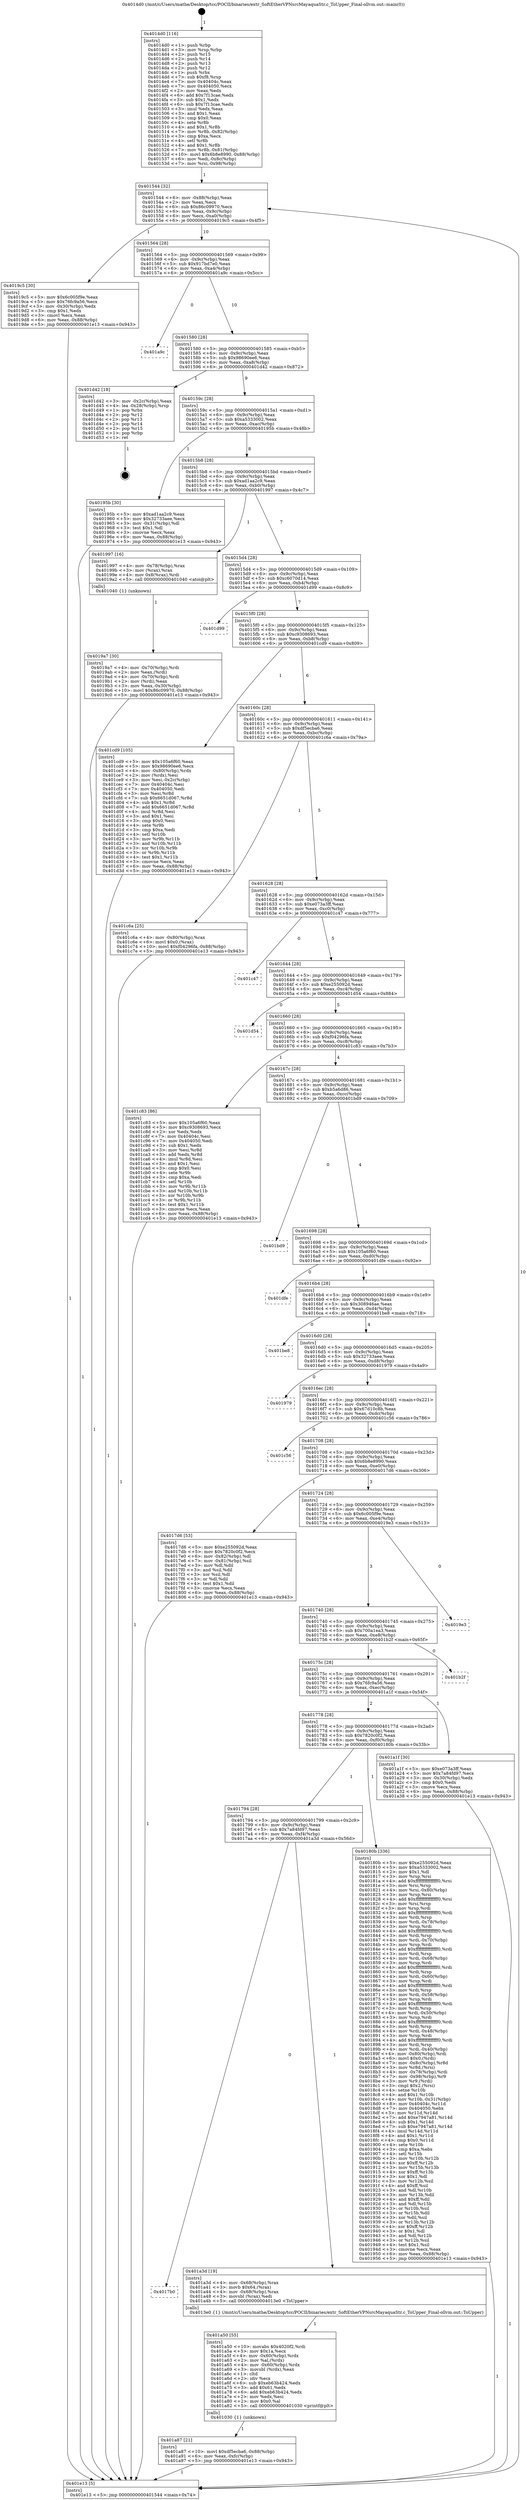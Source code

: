 digraph "0x4014d0" {
  label = "0x4014d0 (/mnt/c/Users/mathe/Desktop/tcc/POCII/binaries/extr_SoftEtherVPNsrcMayaquaStr.c_ToUpper_Final-ollvm.out::main(0))"
  labelloc = "t"
  node[shape=record]

  Entry [label="",width=0.3,height=0.3,shape=circle,fillcolor=black,style=filled]
  "0x401544" [label="{
     0x401544 [32]\l
     | [instrs]\l
     &nbsp;&nbsp;0x401544 \<+6\>: mov -0x88(%rbp),%eax\l
     &nbsp;&nbsp;0x40154a \<+2\>: mov %eax,%ecx\l
     &nbsp;&nbsp;0x40154c \<+6\>: sub $0x86c09970,%ecx\l
     &nbsp;&nbsp;0x401552 \<+6\>: mov %eax,-0x9c(%rbp)\l
     &nbsp;&nbsp;0x401558 \<+6\>: mov %ecx,-0xa0(%rbp)\l
     &nbsp;&nbsp;0x40155e \<+6\>: je 00000000004019c5 \<main+0x4f5\>\l
  }"]
  "0x4019c5" [label="{
     0x4019c5 [30]\l
     | [instrs]\l
     &nbsp;&nbsp;0x4019c5 \<+5\>: mov $0x6c005f9e,%eax\l
     &nbsp;&nbsp;0x4019ca \<+5\>: mov $0x76fc9a56,%ecx\l
     &nbsp;&nbsp;0x4019cf \<+3\>: mov -0x30(%rbp),%edx\l
     &nbsp;&nbsp;0x4019d2 \<+3\>: cmp $0x1,%edx\l
     &nbsp;&nbsp;0x4019d5 \<+3\>: cmovl %ecx,%eax\l
     &nbsp;&nbsp;0x4019d8 \<+6\>: mov %eax,-0x88(%rbp)\l
     &nbsp;&nbsp;0x4019de \<+5\>: jmp 0000000000401e13 \<main+0x943\>\l
  }"]
  "0x401564" [label="{
     0x401564 [28]\l
     | [instrs]\l
     &nbsp;&nbsp;0x401564 \<+5\>: jmp 0000000000401569 \<main+0x99\>\l
     &nbsp;&nbsp;0x401569 \<+6\>: mov -0x9c(%rbp),%eax\l
     &nbsp;&nbsp;0x40156f \<+5\>: sub $0x917bd7e0,%eax\l
     &nbsp;&nbsp;0x401574 \<+6\>: mov %eax,-0xa4(%rbp)\l
     &nbsp;&nbsp;0x40157a \<+6\>: je 0000000000401a9c \<main+0x5cc\>\l
  }"]
  Exit [label="",width=0.3,height=0.3,shape=circle,fillcolor=black,style=filled,peripheries=2]
  "0x401a9c" [label="{
     0x401a9c\l
  }", style=dashed]
  "0x401580" [label="{
     0x401580 [28]\l
     | [instrs]\l
     &nbsp;&nbsp;0x401580 \<+5\>: jmp 0000000000401585 \<main+0xb5\>\l
     &nbsp;&nbsp;0x401585 \<+6\>: mov -0x9c(%rbp),%eax\l
     &nbsp;&nbsp;0x40158b \<+5\>: sub $0x98690ee6,%eax\l
     &nbsp;&nbsp;0x401590 \<+6\>: mov %eax,-0xa8(%rbp)\l
     &nbsp;&nbsp;0x401596 \<+6\>: je 0000000000401d42 \<main+0x872\>\l
  }"]
  "0x401a87" [label="{
     0x401a87 [21]\l
     | [instrs]\l
     &nbsp;&nbsp;0x401a87 \<+10\>: movl $0xdf5ecba6,-0x88(%rbp)\l
     &nbsp;&nbsp;0x401a91 \<+6\>: mov %eax,-0xfc(%rbp)\l
     &nbsp;&nbsp;0x401a97 \<+5\>: jmp 0000000000401e13 \<main+0x943\>\l
  }"]
  "0x401d42" [label="{
     0x401d42 [18]\l
     | [instrs]\l
     &nbsp;&nbsp;0x401d42 \<+3\>: mov -0x2c(%rbp),%eax\l
     &nbsp;&nbsp;0x401d45 \<+4\>: lea -0x28(%rbp),%rsp\l
     &nbsp;&nbsp;0x401d49 \<+1\>: pop %rbx\l
     &nbsp;&nbsp;0x401d4a \<+2\>: pop %r12\l
     &nbsp;&nbsp;0x401d4c \<+2\>: pop %r13\l
     &nbsp;&nbsp;0x401d4e \<+2\>: pop %r14\l
     &nbsp;&nbsp;0x401d50 \<+2\>: pop %r15\l
     &nbsp;&nbsp;0x401d52 \<+1\>: pop %rbp\l
     &nbsp;&nbsp;0x401d53 \<+1\>: ret\l
  }"]
  "0x40159c" [label="{
     0x40159c [28]\l
     | [instrs]\l
     &nbsp;&nbsp;0x40159c \<+5\>: jmp 00000000004015a1 \<main+0xd1\>\l
     &nbsp;&nbsp;0x4015a1 \<+6\>: mov -0x9c(%rbp),%eax\l
     &nbsp;&nbsp;0x4015a7 \<+5\>: sub $0xa5333002,%eax\l
     &nbsp;&nbsp;0x4015ac \<+6\>: mov %eax,-0xac(%rbp)\l
     &nbsp;&nbsp;0x4015b2 \<+6\>: je 000000000040195b \<main+0x48b\>\l
  }"]
  "0x401a50" [label="{
     0x401a50 [55]\l
     | [instrs]\l
     &nbsp;&nbsp;0x401a50 \<+10\>: movabs $0x4020f2,%rdi\l
     &nbsp;&nbsp;0x401a5a \<+5\>: mov $0x1a,%ecx\l
     &nbsp;&nbsp;0x401a5f \<+4\>: mov -0x60(%rbp),%rdx\l
     &nbsp;&nbsp;0x401a63 \<+2\>: mov %al,(%rdx)\l
     &nbsp;&nbsp;0x401a65 \<+4\>: mov -0x60(%rbp),%rdx\l
     &nbsp;&nbsp;0x401a69 \<+3\>: movsbl (%rdx),%eax\l
     &nbsp;&nbsp;0x401a6c \<+1\>: cltd\l
     &nbsp;&nbsp;0x401a6d \<+2\>: idiv %ecx\l
     &nbsp;&nbsp;0x401a6f \<+6\>: sub $0xeb63b424,%edx\l
     &nbsp;&nbsp;0x401a75 \<+3\>: add $0x61,%edx\l
     &nbsp;&nbsp;0x401a78 \<+6\>: add $0xeb63b424,%edx\l
     &nbsp;&nbsp;0x401a7e \<+2\>: mov %edx,%esi\l
     &nbsp;&nbsp;0x401a80 \<+2\>: mov $0x0,%al\l
     &nbsp;&nbsp;0x401a82 \<+5\>: call 0000000000401030 \<printf@plt\>\l
     | [calls]\l
     &nbsp;&nbsp;0x401030 \{1\} (unknown)\l
  }"]
  "0x40195b" [label="{
     0x40195b [30]\l
     | [instrs]\l
     &nbsp;&nbsp;0x40195b \<+5\>: mov $0xad1aa2c9,%eax\l
     &nbsp;&nbsp;0x401960 \<+5\>: mov $0x32733aee,%ecx\l
     &nbsp;&nbsp;0x401965 \<+3\>: mov -0x31(%rbp),%dl\l
     &nbsp;&nbsp;0x401968 \<+3\>: test $0x1,%dl\l
     &nbsp;&nbsp;0x40196b \<+3\>: cmovne %ecx,%eax\l
     &nbsp;&nbsp;0x40196e \<+6\>: mov %eax,-0x88(%rbp)\l
     &nbsp;&nbsp;0x401974 \<+5\>: jmp 0000000000401e13 \<main+0x943\>\l
  }"]
  "0x4015b8" [label="{
     0x4015b8 [28]\l
     | [instrs]\l
     &nbsp;&nbsp;0x4015b8 \<+5\>: jmp 00000000004015bd \<main+0xed\>\l
     &nbsp;&nbsp;0x4015bd \<+6\>: mov -0x9c(%rbp),%eax\l
     &nbsp;&nbsp;0x4015c3 \<+5\>: sub $0xad1aa2c9,%eax\l
     &nbsp;&nbsp;0x4015c8 \<+6\>: mov %eax,-0xb0(%rbp)\l
     &nbsp;&nbsp;0x4015ce \<+6\>: je 0000000000401997 \<main+0x4c7\>\l
  }"]
  "0x4017b0" [label="{
     0x4017b0\l
  }", style=dashed]
  "0x401997" [label="{
     0x401997 [16]\l
     | [instrs]\l
     &nbsp;&nbsp;0x401997 \<+4\>: mov -0x78(%rbp),%rax\l
     &nbsp;&nbsp;0x40199b \<+3\>: mov (%rax),%rax\l
     &nbsp;&nbsp;0x40199e \<+4\>: mov 0x8(%rax),%rdi\l
     &nbsp;&nbsp;0x4019a2 \<+5\>: call 0000000000401040 \<atoi@plt\>\l
     | [calls]\l
     &nbsp;&nbsp;0x401040 \{1\} (unknown)\l
  }"]
  "0x4015d4" [label="{
     0x4015d4 [28]\l
     | [instrs]\l
     &nbsp;&nbsp;0x4015d4 \<+5\>: jmp 00000000004015d9 \<main+0x109\>\l
     &nbsp;&nbsp;0x4015d9 \<+6\>: mov -0x9c(%rbp),%eax\l
     &nbsp;&nbsp;0x4015df \<+5\>: sub $0xc6070d14,%eax\l
     &nbsp;&nbsp;0x4015e4 \<+6\>: mov %eax,-0xb4(%rbp)\l
     &nbsp;&nbsp;0x4015ea \<+6\>: je 0000000000401d99 \<main+0x8c9\>\l
  }"]
  "0x401a3d" [label="{
     0x401a3d [19]\l
     | [instrs]\l
     &nbsp;&nbsp;0x401a3d \<+4\>: mov -0x68(%rbp),%rax\l
     &nbsp;&nbsp;0x401a41 \<+3\>: movb $0x64,(%rax)\l
     &nbsp;&nbsp;0x401a44 \<+4\>: mov -0x68(%rbp),%rax\l
     &nbsp;&nbsp;0x401a48 \<+3\>: movsbl (%rax),%edi\l
     &nbsp;&nbsp;0x401a4b \<+5\>: call 00000000004013e0 \<ToUpper\>\l
     | [calls]\l
     &nbsp;&nbsp;0x4013e0 \{1\} (/mnt/c/Users/mathe/Desktop/tcc/POCII/binaries/extr_SoftEtherVPNsrcMayaquaStr.c_ToUpper_Final-ollvm.out::ToUpper)\l
  }"]
  "0x401d99" [label="{
     0x401d99\l
  }", style=dashed]
  "0x4015f0" [label="{
     0x4015f0 [28]\l
     | [instrs]\l
     &nbsp;&nbsp;0x4015f0 \<+5\>: jmp 00000000004015f5 \<main+0x125\>\l
     &nbsp;&nbsp;0x4015f5 \<+6\>: mov -0x9c(%rbp),%eax\l
     &nbsp;&nbsp;0x4015fb \<+5\>: sub $0xc9308693,%eax\l
     &nbsp;&nbsp;0x401600 \<+6\>: mov %eax,-0xb8(%rbp)\l
     &nbsp;&nbsp;0x401606 \<+6\>: je 0000000000401cd9 \<main+0x809\>\l
  }"]
  "0x4019a7" [label="{
     0x4019a7 [30]\l
     | [instrs]\l
     &nbsp;&nbsp;0x4019a7 \<+4\>: mov -0x70(%rbp),%rdi\l
     &nbsp;&nbsp;0x4019ab \<+2\>: mov %eax,(%rdi)\l
     &nbsp;&nbsp;0x4019ad \<+4\>: mov -0x70(%rbp),%rdi\l
     &nbsp;&nbsp;0x4019b1 \<+2\>: mov (%rdi),%eax\l
     &nbsp;&nbsp;0x4019b3 \<+3\>: mov %eax,-0x30(%rbp)\l
     &nbsp;&nbsp;0x4019b6 \<+10\>: movl $0x86c09970,-0x88(%rbp)\l
     &nbsp;&nbsp;0x4019c0 \<+5\>: jmp 0000000000401e13 \<main+0x943\>\l
  }"]
  "0x401cd9" [label="{
     0x401cd9 [105]\l
     | [instrs]\l
     &nbsp;&nbsp;0x401cd9 \<+5\>: mov $0x105a6f60,%eax\l
     &nbsp;&nbsp;0x401cde \<+5\>: mov $0x98690ee6,%ecx\l
     &nbsp;&nbsp;0x401ce3 \<+4\>: mov -0x80(%rbp),%rdx\l
     &nbsp;&nbsp;0x401ce7 \<+2\>: mov (%rdx),%esi\l
     &nbsp;&nbsp;0x401ce9 \<+3\>: mov %esi,-0x2c(%rbp)\l
     &nbsp;&nbsp;0x401cec \<+7\>: mov 0x40404c,%esi\l
     &nbsp;&nbsp;0x401cf3 \<+7\>: mov 0x404050,%edi\l
     &nbsp;&nbsp;0x401cfa \<+3\>: mov %esi,%r8d\l
     &nbsp;&nbsp;0x401cfd \<+7\>: sub $0x6651d067,%r8d\l
     &nbsp;&nbsp;0x401d04 \<+4\>: sub $0x1,%r8d\l
     &nbsp;&nbsp;0x401d08 \<+7\>: add $0x6651d067,%r8d\l
     &nbsp;&nbsp;0x401d0f \<+4\>: imul %r8d,%esi\l
     &nbsp;&nbsp;0x401d13 \<+3\>: and $0x1,%esi\l
     &nbsp;&nbsp;0x401d16 \<+3\>: cmp $0x0,%esi\l
     &nbsp;&nbsp;0x401d19 \<+4\>: sete %r9b\l
     &nbsp;&nbsp;0x401d1d \<+3\>: cmp $0xa,%edi\l
     &nbsp;&nbsp;0x401d20 \<+4\>: setl %r10b\l
     &nbsp;&nbsp;0x401d24 \<+3\>: mov %r9b,%r11b\l
     &nbsp;&nbsp;0x401d27 \<+3\>: and %r10b,%r11b\l
     &nbsp;&nbsp;0x401d2a \<+3\>: xor %r10b,%r9b\l
     &nbsp;&nbsp;0x401d2d \<+3\>: or %r9b,%r11b\l
     &nbsp;&nbsp;0x401d30 \<+4\>: test $0x1,%r11b\l
     &nbsp;&nbsp;0x401d34 \<+3\>: cmovne %ecx,%eax\l
     &nbsp;&nbsp;0x401d37 \<+6\>: mov %eax,-0x88(%rbp)\l
     &nbsp;&nbsp;0x401d3d \<+5\>: jmp 0000000000401e13 \<main+0x943\>\l
  }"]
  "0x40160c" [label="{
     0x40160c [28]\l
     | [instrs]\l
     &nbsp;&nbsp;0x40160c \<+5\>: jmp 0000000000401611 \<main+0x141\>\l
     &nbsp;&nbsp;0x401611 \<+6\>: mov -0x9c(%rbp),%eax\l
     &nbsp;&nbsp;0x401617 \<+5\>: sub $0xdf5ecba6,%eax\l
     &nbsp;&nbsp;0x40161c \<+6\>: mov %eax,-0xbc(%rbp)\l
     &nbsp;&nbsp;0x401622 \<+6\>: je 0000000000401c6a \<main+0x79a\>\l
  }"]
  "0x401794" [label="{
     0x401794 [28]\l
     | [instrs]\l
     &nbsp;&nbsp;0x401794 \<+5\>: jmp 0000000000401799 \<main+0x2c9\>\l
     &nbsp;&nbsp;0x401799 \<+6\>: mov -0x9c(%rbp),%eax\l
     &nbsp;&nbsp;0x40179f \<+5\>: sub $0x7a84fd97,%eax\l
     &nbsp;&nbsp;0x4017a4 \<+6\>: mov %eax,-0xf4(%rbp)\l
     &nbsp;&nbsp;0x4017aa \<+6\>: je 0000000000401a3d \<main+0x56d\>\l
  }"]
  "0x401c6a" [label="{
     0x401c6a [25]\l
     | [instrs]\l
     &nbsp;&nbsp;0x401c6a \<+4\>: mov -0x80(%rbp),%rax\l
     &nbsp;&nbsp;0x401c6e \<+6\>: movl $0x0,(%rax)\l
     &nbsp;&nbsp;0x401c74 \<+10\>: movl $0xf04296fa,-0x88(%rbp)\l
     &nbsp;&nbsp;0x401c7e \<+5\>: jmp 0000000000401e13 \<main+0x943\>\l
  }"]
  "0x401628" [label="{
     0x401628 [28]\l
     | [instrs]\l
     &nbsp;&nbsp;0x401628 \<+5\>: jmp 000000000040162d \<main+0x15d\>\l
     &nbsp;&nbsp;0x40162d \<+6\>: mov -0x9c(%rbp),%eax\l
     &nbsp;&nbsp;0x401633 \<+5\>: sub $0xe073a3ff,%eax\l
     &nbsp;&nbsp;0x401638 \<+6\>: mov %eax,-0xc0(%rbp)\l
     &nbsp;&nbsp;0x40163e \<+6\>: je 0000000000401c47 \<main+0x777\>\l
  }"]
  "0x40180b" [label="{
     0x40180b [336]\l
     | [instrs]\l
     &nbsp;&nbsp;0x40180b \<+5\>: mov $0xe255092d,%eax\l
     &nbsp;&nbsp;0x401810 \<+5\>: mov $0xa5333002,%ecx\l
     &nbsp;&nbsp;0x401815 \<+2\>: mov $0x1,%dl\l
     &nbsp;&nbsp;0x401817 \<+3\>: mov %rsp,%rsi\l
     &nbsp;&nbsp;0x40181a \<+4\>: add $0xfffffffffffffff0,%rsi\l
     &nbsp;&nbsp;0x40181e \<+3\>: mov %rsi,%rsp\l
     &nbsp;&nbsp;0x401821 \<+4\>: mov %rsi,-0x80(%rbp)\l
     &nbsp;&nbsp;0x401825 \<+3\>: mov %rsp,%rsi\l
     &nbsp;&nbsp;0x401828 \<+4\>: add $0xfffffffffffffff0,%rsi\l
     &nbsp;&nbsp;0x40182c \<+3\>: mov %rsi,%rsp\l
     &nbsp;&nbsp;0x40182f \<+3\>: mov %rsp,%rdi\l
     &nbsp;&nbsp;0x401832 \<+4\>: add $0xfffffffffffffff0,%rdi\l
     &nbsp;&nbsp;0x401836 \<+3\>: mov %rdi,%rsp\l
     &nbsp;&nbsp;0x401839 \<+4\>: mov %rdi,-0x78(%rbp)\l
     &nbsp;&nbsp;0x40183d \<+3\>: mov %rsp,%rdi\l
     &nbsp;&nbsp;0x401840 \<+4\>: add $0xfffffffffffffff0,%rdi\l
     &nbsp;&nbsp;0x401844 \<+3\>: mov %rdi,%rsp\l
     &nbsp;&nbsp;0x401847 \<+4\>: mov %rdi,-0x70(%rbp)\l
     &nbsp;&nbsp;0x40184b \<+3\>: mov %rsp,%rdi\l
     &nbsp;&nbsp;0x40184e \<+4\>: add $0xfffffffffffffff0,%rdi\l
     &nbsp;&nbsp;0x401852 \<+3\>: mov %rdi,%rsp\l
     &nbsp;&nbsp;0x401855 \<+4\>: mov %rdi,-0x68(%rbp)\l
     &nbsp;&nbsp;0x401859 \<+3\>: mov %rsp,%rdi\l
     &nbsp;&nbsp;0x40185c \<+4\>: add $0xfffffffffffffff0,%rdi\l
     &nbsp;&nbsp;0x401860 \<+3\>: mov %rdi,%rsp\l
     &nbsp;&nbsp;0x401863 \<+4\>: mov %rdi,-0x60(%rbp)\l
     &nbsp;&nbsp;0x401867 \<+3\>: mov %rsp,%rdi\l
     &nbsp;&nbsp;0x40186a \<+4\>: add $0xfffffffffffffff0,%rdi\l
     &nbsp;&nbsp;0x40186e \<+3\>: mov %rdi,%rsp\l
     &nbsp;&nbsp;0x401871 \<+4\>: mov %rdi,-0x58(%rbp)\l
     &nbsp;&nbsp;0x401875 \<+3\>: mov %rsp,%rdi\l
     &nbsp;&nbsp;0x401878 \<+4\>: add $0xfffffffffffffff0,%rdi\l
     &nbsp;&nbsp;0x40187c \<+3\>: mov %rdi,%rsp\l
     &nbsp;&nbsp;0x40187f \<+4\>: mov %rdi,-0x50(%rbp)\l
     &nbsp;&nbsp;0x401883 \<+3\>: mov %rsp,%rdi\l
     &nbsp;&nbsp;0x401886 \<+4\>: add $0xfffffffffffffff0,%rdi\l
     &nbsp;&nbsp;0x40188a \<+3\>: mov %rdi,%rsp\l
     &nbsp;&nbsp;0x40188d \<+4\>: mov %rdi,-0x48(%rbp)\l
     &nbsp;&nbsp;0x401891 \<+3\>: mov %rsp,%rdi\l
     &nbsp;&nbsp;0x401894 \<+4\>: add $0xfffffffffffffff0,%rdi\l
     &nbsp;&nbsp;0x401898 \<+3\>: mov %rdi,%rsp\l
     &nbsp;&nbsp;0x40189b \<+4\>: mov %rdi,-0x40(%rbp)\l
     &nbsp;&nbsp;0x40189f \<+4\>: mov -0x80(%rbp),%rdi\l
     &nbsp;&nbsp;0x4018a3 \<+6\>: movl $0x0,(%rdi)\l
     &nbsp;&nbsp;0x4018a9 \<+7\>: mov -0x8c(%rbp),%r8d\l
     &nbsp;&nbsp;0x4018b0 \<+3\>: mov %r8d,(%rsi)\l
     &nbsp;&nbsp;0x4018b3 \<+4\>: mov -0x78(%rbp),%rdi\l
     &nbsp;&nbsp;0x4018b7 \<+7\>: mov -0x98(%rbp),%r9\l
     &nbsp;&nbsp;0x4018be \<+3\>: mov %r9,(%rdi)\l
     &nbsp;&nbsp;0x4018c1 \<+3\>: cmpl $0x2,(%rsi)\l
     &nbsp;&nbsp;0x4018c4 \<+4\>: setne %r10b\l
     &nbsp;&nbsp;0x4018c8 \<+4\>: and $0x1,%r10b\l
     &nbsp;&nbsp;0x4018cc \<+4\>: mov %r10b,-0x31(%rbp)\l
     &nbsp;&nbsp;0x4018d0 \<+8\>: mov 0x40404c,%r11d\l
     &nbsp;&nbsp;0x4018d8 \<+7\>: mov 0x404050,%ebx\l
     &nbsp;&nbsp;0x4018df \<+3\>: mov %r11d,%r14d\l
     &nbsp;&nbsp;0x4018e2 \<+7\>: add $0xe7947a81,%r14d\l
     &nbsp;&nbsp;0x4018e9 \<+4\>: sub $0x1,%r14d\l
     &nbsp;&nbsp;0x4018ed \<+7\>: sub $0xe7947a81,%r14d\l
     &nbsp;&nbsp;0x4018f4 \<+4\>: imul %r14d,%r11d\l
     &nbsp;&nbsp;0x4018f8 \<+4\>: and $0x1,%r11d\l
     &nbsp;&nbsp;0x4018fc \<+4\>: cmp $0x0,%r11d\l
     &nbsp;&nbsp;0x401900 \<+4\>: sete %r10b\l
     &nbsp;&nbsp;0x401904 \<+3\>: cmp $0xa,%ebx\l
     &nbsp;&nbsp;0x401907 \<+4\>: setl %r15b\l
     &nbsp;&nbsp;0x40190b \<+3\>: mov %r10b,%r12b\l
     &nbsp;&nbsp;0x40190e \<+4\>: xor $0xff,%r12b\l
     &nbsp;&nbsp;0x401912 \<+3\>: mov %r15b,%r13b\l
     &nbsp;&nbsp;0x401915 \<+4\>: xor $0xff,%r13b\l
     &nbsp;&nbsp;0x401919 \<+3\>: xor $0x1,%dl\l
     &nbsp;&nbsp;0x40191c \<+3\>: mov %r12b,%sil\l
     &nbsp;&nbsp;0x40191f \<+4\>: and $0xff,%sil\l
     &nbsp;&nbsp;0x401923 \<+3\>: and %dl,%r10b\l
     &nbsp;&nbsp;0x401926 \<+3\>: mov %r13b,%dil\l
     &nbsp;&nbsp;0x401929 \<+4\>: and $0xff,%dil\l
     &nbsp;&nbsp;0x40192d \<+3\>: and %dl,%r15b\l
     &nbsp;&nbsp;0x401930 \<+3\>: or %r10b,%sil\l
     &nbsp;&nbsp;0x401933 \<+3\>: or %r15b,%dil\l
     &nbsp;&nbsp;0x401936 \<+3\>: xor %dil,%sil\l
     &nbsp;&nbsp;0x401939 \<+3\>: or %r13b,%r12b\l
     &nbsp;&nbsp;0x40193c \<+4\>: xor $0xff,%r12b\l
     &nbsp;&nbsp;0x401940 \<+3\>: or $0x1,%dl\l
     &nbsp;&nbsp;0x401943 \<+3\>: and %dl,%r12b\l
     &nbsp;&nbsp;0x401946 \<+3\>: or %r12b,%sil\l
     &nbsp;&nbsp;0x401949 \<+4\>: test $0x1,%sil\l
     &nbsp;&nbsp;0x40194d \<+3\>: cmovne %ecx,%eax\l
     &nbsp;&nbsp;0x401950 \<+6\>: mov %eax,-0x88(%rbp)\l
     &nbsp;&nbsp;0x401956 \<+5\>: jmp 0000000000401e13 \<main+0x943\>\l
  }"]
  "0x401c47" [label="{
     0x401c47\l
  }", style=dashed]
  "0x401644" [label="{
     0x401644 [28]\l
     | [instrs]\l
     &nbsp;&nbsp;0x401644 \<+5\>: jmp 0000000000401649 \<main+0x179\>\l
     &nbsp;&nbsp;0x401649 \<+6\>: mov -0x9c(%rbp),%eax\l
     &nbsp;&nbsp;0x40164f \<+5\>: sub $0xe255092d,%eax\l
     &nbsp;&nbsp;0x401654 \<+6\>: mov %eax,-0xc4(%rbp)\l
     &nbsp;&nbsp;0x40165a \<+6\>: je 0000000000401d54 \<main+0x884\>\l
  }"]
  "0x401778" [label="{
     0x401778 [28]\l
     | [instrs]\l
     &nbsp;&nbsp;0x401778 \<+5\>: jmp 000000000040177d \<main+0x2ad\>\l
     &nbsp;&nbsp;0x40177d \<+6\>: mov -0x9c(%rbp),%eax\l
     &nbsp;&nbsp;0x401783 \<+5\>: sub $0x7820c0f2,%eax\l
     &nbsp;&nbsp;0x401788 \<+6\>: mov %eax,-0xf0(%rbp)\l
     &nbsp;&nbsp;0x40178e \<+6\>: je 000000000040180b \<main+0x33b\>\l
  }"]
  "0x401d54" [label="{
     0x401d54\l
  }", style=dashed]
  "0x401660" [label="{
     0x401660 [28]\l
     | [instrs]\l
     &nbsp;&nbsp;0x401660 \<+5\>: jmp 0000000000401665 \<main+0x195\>\l
     &nbsp;&nbsp;0x401665 \<+6\>: mov -0x9c(%rbp),%eax\l
     &nbsp;&nbsp;0x40166b \<+5\>: sub $0xf04296fa,%eax\l
     &nbsp;&nbsp;0x401670 \<+6\>: mov %eax,-0xc8(%rbp)\l
     &nbsp;&nbsp;0x401676 \<+6\>: je 0000000000401c83 \<main+0x7b3\>\l
  }"]
  "0x401a1f" [label="{
     0x401a1f [30]\l
     | [instrs]\l
     &nbsp;&nbsp;0x401a1f \<+5\>: mov $0xe073a3ff,%eax\l
     &nbsp;&nbsp;0x401a24 \<+5\>: mov $0x7a84fd97,%ecx\l
     &nbsp;&nbsp;0x401a29 \<+3\>: mov -0x30(%rbp),%edx\l
     &nbsp;&nbsp;0x401a2c \<+3\>: cmp $0x0,%edx\l
     &nbsp;&nbsp;0x401a2f \<+3\>: cmove %ecx,%eax\l
     &nbsp;&nbsp;0x401a32 \<+6\>: mov %eax,-0x88(%rbp)\l
     &nbsp;&nbsp;0x401a38 \<+5\>: jmp 0000000000401e13 \<main+0x943\>\l
  }"]
  "0x401c83" [label="{
     0x401c83 [86]\l
     | [instrs]\l
     &nbsp;&nbsp;0x401c83 \<+5\>: mov $0x105a6f60,%eax\l
     &nbsp;&nbsp;0x401c88 \<+5\>: mov $0xc9308693,%ecx\l
     &nbsp;&nbsp;0x401c8d \<+2\>: xor %edx,%edx\l
     &nbsp;&nbsp;0x401c8f \<+7\>: mov 0x40404c,%esi\l
     &nbsp;&nbsp;0x401c96 \<+7\>: mov 0x404050,%edi\l
     &nbsp;&nbsp;0x401c9d \<+3\>: sub $0x1,%edx\l
     &nbsp;&nbsp;0x401ca0 \<+3\>: mov %esi,%r8d\l
     &nbsp;&nbsp;0x401ca3 \<+3\>: add %edx,%r8d\l
     &nbsp;&nbsp;0x401ca6 \<+4\>: imul %r8d,%esi\l
     &nbsp;&nbsp;0x401caa \<+3\>: and $0x1,%esi\l
     &nbsp;&nbsp;0x401cad \<+3\>: cmp $0x0,%esi\l
     &nbsp;&nbsp;0x401cb0 \<+4\>: sete %r9b\l
     &nbsp;&nbsp;0x401cb4 \<+3\>: cmp $0xa,%edi\l
     &nbsp;&nbsp;0x401cb7 \<+4\>: setl %r10b\l
     &nbsp;&nbsp;0x401cbb \<+3\>: mov %r9b,%r11b\l
     &nbsp;&nbsp;0x401cbe \<+3\>: and %r10b,%r11b\l
     &nbsp;&nbsp;0x401cc1 \<+3\>: xor %r10b,%r9b\l
     &nbsp;&nbsp;0x401cc4 \<+3\>: or %r9b,%r11b\l
     &nbsp;&nbsp;0x401cc7 \<+4\>: test $0x1,%r11b\l
     &nbsp;&nbsp;0x401ccb \<+3\>: cmovne %ecx,%eax\l
     &nbsp;&nbsp;0x401cce \<+6\>: mov %eax,-0x88(%rbp)\l
     &nbsp;&nbsp;0x401cd4 \<+5\>: jmp 0000000000401e13 \<main+0x943\>\l
  }"]
  "0x40167c" [label="{
     0x40167c [28]\l
     | [instrs]\l
     &nbsp;&nbsp;0x40167c \<+5\>: jmp 0000000000401681 \<main+0x1b1\>\l
     &nbsp;&nbsp;0x401681 \<+6\>: mov -0x9c(%rbp),%eax\l
     &nbsp;&nbsp;0x401687 \<+5\>: sub $0xb5a6d86,%eax\l
     &nbsp;&nbsp;0x40168c \<+6\>: mov %eax,-0xcc(%rbp)\l
     &nbsp;&nbsp;0x401692 \<+6\>: je 0000000000401bd9 \<main+0x709\>\l
  }"]
  "0x40175c" [label="{
     0x40175c [28]\l
     | [instrs]\l
     &nbsp;&nbsp;0x40175c \<+5\>: jmp 0000000000401761 \<main+0x291\>\l
     &nbsp;&nbsp;0x401761 \<+6\>: mov -0x9c(%rbp),%eax\l
     &nbsp;&nbsp;0x401767 \<+5\>: sub $0x76fc9a56,%eax\l
     &nbsp;&nbsp;0x40176c \<+6\>: mov %eax,-0xec(%rbp)\l
     &nbsp;&nbsp;0x401772 \<+6\>: je 0000000000401a1f \<main+0x54f\>\l
  }"]
  "0x401bd9" [label="{
     0x401bd9\l
  }", style=dashed]
  "0x401698" [label="{
     0x401698 [28]\l
     | [instrs]\l
     &nbsp;&nbsp;0x401698 \<+5\>: jmp 000000000040169d \<main+0x1cd\>\l
     &nbsp;&nbsp;0x40169d \<+6\>: mov -0x9c(%rbp),%eax\l
     &nbsp;&nbsp;0x4016a3 \<+5\>: sub $0x105a6f60,%eax\l
     &nbsp;&nbsp;0x4016a8 \<+6\>: mov %eax,-0xd0(%rbp)\l
     &nbsp;&nbsp;0x4016ae \<+6\>: je 0000000000401dfe \<main+0x92e\>\l
  }"]
  "0x401b2f" [label="{
     0x401b2f\l
  }", style=dashed]
  "0x401dfe" [label="{
     0x401dfe\l
  }", style=dashed]
  "0x4016b4" [label="{
     0x4016b4 [28]\l
     | [instrs]\l
     &nbsp;&nbsp;0x4016b4 \<+5\>: jmp 00000000004016b9 \<main+0x1e9\>\l
     &nbsp;&nbsp;0x4016b9 \<+6\>: mov -0x9c(%rbp),%eax\l
     &nbsp;&nbsp;0x4016bf \<+5\>: sub $0x308946ae,%eax\l
     &nbsp;&nbsp;0x4016c4 \<+6\>: mov %eax,-0xd4(%rbp)\l
     &nbsp;&nbsp;0x4016ca \<+6\>: je 0000000000401be8 \<main+0x718\>\l
  }"]
  "0x401740" [label="{
     0x401740 [28]\l
     | [instrs]\l
     &nbsp;&nbsp;0x401740 \<+5\>: jmp 0000000000401745 \<main+0x275\>\l
     &nbsp;&nbsp;0x401745 \<+6\>: mov -0x9c(%rbp),%eax\l
     &nbsp;&nbsp;0x40174b \<+5\>: sub $0x700a1ea3,%eax\l
     &nbsp;&nbsp;0x401750 \<+6\>: mov %eax,-0xe8(%rbp)\l
     &nbsp;&nbsp;0x401756 \<+6\>: je 0000000000401b2f \<main+0x65f\>\l
  }"]
  "0x401be8" [label="{
     0x401be8\l
  }", style=dashed]
  "0x4016d0" [label="{
     0x4016d0 [28]\l
     | [instrs]\l
     &nbsp;&nbsp;0x4016d0 \<+5\>: jmp 00000000004016d5 \<main+0x205\>\l
     &nbsp;&nbsp;0x4016d5 \<+6\>: mov -0x9c(%rbp),%eax\l
     &nbsp;&nbsp;0x4016db \<+5\>: sub $0x32733aee,%eax\l
     &nbsp;&nbsp;0x4016e0 \<+6\>: mov %eax,-0xd8(%rbp)\l
     &nbsp;&nbsp;0x4016e6 \<+6\>: je 0000000000401979 \<main+0x4a9\>\l
  }"]
  "0x4019e3" [label="{
     0x4019e3\l
  }", style=dashed]
  "0x401979" [label="{
     0x401979\l
  }", style=dashed]
  "0x4016ec" [label="{
     0x4016ec [28]\l
     | [instrs]\l
     &nbsp;&nbsp;0x4016ec \<+5\>: jmp 00000000004016f1 \<main+0x221\>\l
     &nbsp;&nbsp;0x4016f1 \<+6\>: mov -0x9c(%rbp),%eax\l
     &nbsp;&nbsp;0x4016f7 \<+5\>: sub $0x67d10c8b,%eax\l
     &nbsp;&nbsp;0x4016fc \<+6\>: mov %eax,-0xdc(%rbp)\l
     &nbsp;&nbsp;0x401702 \<+6\>: je 0000000000401c56 \<main+0x786\>\l
  }"]
  "0x4014d0" [label="{
     0x4014d0 [116]\l
     | [instrs]\l
     &nbsp;&nbsp;0x4014d0 \<+1\>: push %rbp\l
     &nbsp;&nbsp;0x4014d1 \<+3\>: mov %rsp,%rbp\l
     &nbsp;&nbsp;0x4014d4 \<+2\>: push %r15\l
     &nbsp;&nbsp;0x4014d6 \<+2\>: push %r14\l
     &nbsp;&nbsp;0x4014d8 \<+2\>: push %r13\l
     &nbsp;&nbsp;0x4014da \<+2\>: push %r12\l
     &nbsp;&nbsp;0x4014dc \<+1\>: push %rbx\l
     &nbsp;&nbsp;0x4014dd \<+7\>: sub $0xf8,%rsp\l
     &nbsp;&nbsp;0x4014e4 \<+7\>: mov 0x40404c,%eax\l
     &nbsp;&nbsp;0x4014eb \<+7\>: mov 0x404050,%ecx\l
     &nbsp;&nbsp;0x4014f2 \<+2\>: mov %eax,%edx\l
     &nbsp;&nbsp;0x4014f4 \<+6\>: add $0x7f13cae,%edx\l
     &nbsp;&nbsp;0x4014fa \<+3\>: sub $0x1,%edx\l
     &nbsp;&nbsp;0x4014fd \<+6\>: sub $0x7f13cae,%edx\l
     &nbsp;&nbsp;0x401503 \<+3\>: imul %edx,%eax\l
     &nbsp;&nbsp;0x401506 \<+3\>: and $0x1,%eax\l
     &nbsp;&nbsp;0x401509 \<+3\>: cmp $0x0,%eax\l
     &nbsp;&nbsp;0x40150c \<+4\>: sete %r8b\l
     &nbsp;&nbsp;0x401510 \<+4\>: and $0x1,%r8b\l
     &nbsp;&nbsp;0x401514 \<+7\>: mov %r8b,-0x82(%rbp)\l
     &nbsp;&nbsp;0x40151b \<+3\>: cmp $0xa,%ecx\l
     &nbsp;&nbsp;0x40151e \<+4\>: setl %r8b\l
     &nbsp;&nbsp;0x401522 \<+4\>: and $0x1,%r8b\l
     &nbsp;&nbsp;0x401526 \<+7\>: mov %r8b,-0x81(%rbp)\l
     &nbsp;&nbsp;0x40152d \<+10\>: movl $0x6b8e8990,-0x88(%rbp)\l
     &nbsp;&nbsp;0x401537 \<+6\>: mov %edi,-0x8c(%rbp)\l
     &nbsp;&nbsp;0x40153d \<+7\>: mov %rsi,-0x98(%rbp)\l
  }"]
  "0x401c56" [label="{
     0x401c56\l
  }", style=dashed]
  "0x401708" [label="{
     0x401708 [28]\l
     | [instrs]\l
     &nbsp;&nbsp;0x401708 \<+5\>: jmp 000000000040170d \<main+0x23d\>\l
     &nbsp;&nbsp;0x40170d \<+6\>: mov -0x9c(%rbp),%eax\l
     &nbsp;&nbsp;0x401713 \<+5\>: sub $0x6b8e8990,%eax\l
     &nbsp;&nbsp;0x401718 \<+6\>: mov %eax,-0xe0(%rbp)\l
     &nbsp;&nbsp;0x40171e \<+6\>: je 00000000004017d6 \<main+0x306\>\l
  }"]
  "0x401e13" [label="{
     0x401e13 [5]\l
     | [instrs]\l
     &nbsp;&nbsp;0x401e13 \<+5\>: jmp 0000000000401544 \<main+0x74\>\l
  }"]
  "0x4017d6" [label="{
     0x4017d6 [53]\l
     | [instrs]\l
     &nbsp;&nbsp;0x4017d6 \<+5\>: mov $0xe255092d,%eax\l
     &nbsp;&nbsp;0x4017db \<+5\>: mov $0x7820c0f2,%ecx\l
     &nbsp;&nbsp;0x4017e0 \<+6\>: mov -0x82(%rbp),%dl\l
     &nbsp;&nbsp;0x4017e6 \<+7\>: mov -0x81(%rbp),%sil\l
     &nbsp;&nbsp;0x4017ed \<+3\>: mov %dl,%dil\l
     &nbsp;&nbsp;0x4017f0 \<+3\>: and %sil,%dil\l
     &nbsp;&nbsp;0x4017f3 \<+3\>: xor %sil,%dl\l
     &nbsp;&nbsp;0x4017f6 \<+3\>: or %dl,%dil\l
     &nbsp;&nbsp;0x4017f9 \<+4\>: test $0x1,%dil\l
     &nbsp;&nbsp;0x4017fd \<+3\>: cmovne %ecx,%eax\l
     &nbsp;&nbsp;0x401800 \<+6\>: mov %eax,-0x88(%rbp)\l
     &nbsp;&nbsp;0x401806 \<+5\>: jmp 0000000000401e13 \<main+0x943\>\l
  }"]
  "0x401724" [label="{
     0x401724 [28]\l
     | [instrs]\l
     &nbsp;&nbsp;0x401724 \<+5\>: jmp 0000000000401729 \<main+0x259\>\l
     &nbsp;&nbsp;0x401729 \<+6\>: mov -0x9c(%rbp),%eax\l
     &nbsp;&nbsp;0x40172f \<+5\>: sub $0x6c005f9e,%eax\l
     &nbsp;&nbsp;0x401734 \<+6\>: mov %eax,-0xe4(%rbp)\l
     &nbsp;&nbsp;0x40173a \<+6\>: je 00000000004019e3 \<main+0x513\>\l
  }"]
  Entry -> "0x4014d0" [label=" 1"]
  "0x401544" -> "0x4019c5" [label=" 1"]
  "0x401544" -> "0x401564" [label=" 10"]
  "0x401d42" -> Exit [label=" 1"]
  "0x401564" -> "0x401a9c" [label=" 0"]
  "0x401564" -> "0x401580" [label=" 10"]
  "0x401cd9" -> "0x401e13" [label=" 1"]
  "0x401580" -> "0x401d42" [label=" 1"]
  "0x401580" -> "0x40159c" [label=" 9"]
  "0x401c83" -> "0x401e13" [label=" 1"]
  "0x40159c" -> "0x40195b" [label=" 1"]
  "0x40159c" -> "0x4015b8" [label=" 8"]
  "0x401c6a" -> "0x401e13" [label=" 1"]
  "0x4015b8" -> "0x401997" [label=" 1"]
  "0x4015b8" -> "0x4015d4" [label=" 7"]
  "0x401a87" -> "0x401e13" [label=" 1"]
  "0x4015d4" -> "0x401d99" [label=" 0"]
  "0x4015d4" -> "0x4015f0" [label=" 7"]
  "0x401a50" -> "0x401a87" [label=" 1"]
  "0x4015f0" -> "0x401cd9" [label=" 1"]
  "0x4015f0" -> "0x40160c" [label=" 6"]
  "0x401794" -> "0x4017b0" [label=" 0"]
  "0x40160c" -> "0x401c6a" [label=" 1"]
  "0x40160c" -> "0x401628" [label=" 5"]
  "0x401a3d" -> "0x401a50" [label=" 1"]
  "0x401628" -> "0x401c47" [label=" 0"]
  "0x401628" -> "0x401644" [label=" 5"]
  "0x401a1f" -> "0x401e13" [label=" 1"]
  "0x401644" -> "0x401d54" [label=" 0"]
  "0x401644" -> "0x401660" [label=" 5"]
  "0x4019a7" -> "0x401e13" [label=" 1"]
  "0x401660" -> "0x401c83" [label=" 1"]
  "0x401660" -> "0x40167c" [label=" 4"]
  "0x401997" -> "0x4019a7" [label=" 1"]
  "0x40167c" -> "0x401bd9" [label=" 0"]
  "0x40167c" -> "0x401698" [label=" 4"]
  "0x40180b" -> "0x401e13" [label=" 1"]
  "0x401698" -> "0x401dfe" [label=" 0"]
  "0x401698" -> "0x4016b4" [label=" 4"]
  "0x401794" -> "0x401a3d" [label=" 1"]
  "0x4016b4" -> "0x401be8" [label=" 0"]
  "0x4016b4" -> "0x4016d0" [label=" 4"]
  "0x401778" -> "0x40180b" [label=" 1"]
  "0x4016d0" -> "0x401979" [label=" 0"]
  "0x4016d0" -> "0x4016ec" [label=" 4"]
  "0x4019c5" -> "0x401e13" [label=" 1"]
  "0x4016ec" -> "0x401c56" [label=" 0"]
  "0x4016ec" -> "0x401708" [label=" 4"]
  "0x40175c" -> "0x401a1f" [label=" 1"]
  "0x401708" -> "0x4017d6" [label=" 1"]
  "0x401708" -> "0x401724" [label=" 3"]
  "0x4017d6" -> "0x401e13" [label=" 1"]
  "0x4014d0" -> "0x401544" [label=" 1"]
  "0x401e13" -> "0x401544" [label=" 10"]
  "0x40175c" -> "0x401778" [label=" 2"]
  "0x401724" -> "0x4019e3" [label=" 0"]
  "0x401724" -> "0x401740" [label=" 3"]
  "0x401778" -> "0x401794" [label=" 1"]
  "0x401740" -> "0x401b2f" [label=" 0"]
  "0x401740" -> "0x40175c" [label=" 3"]
  "0x40195b" -> "0x401e13" [label=" 1"]
}
